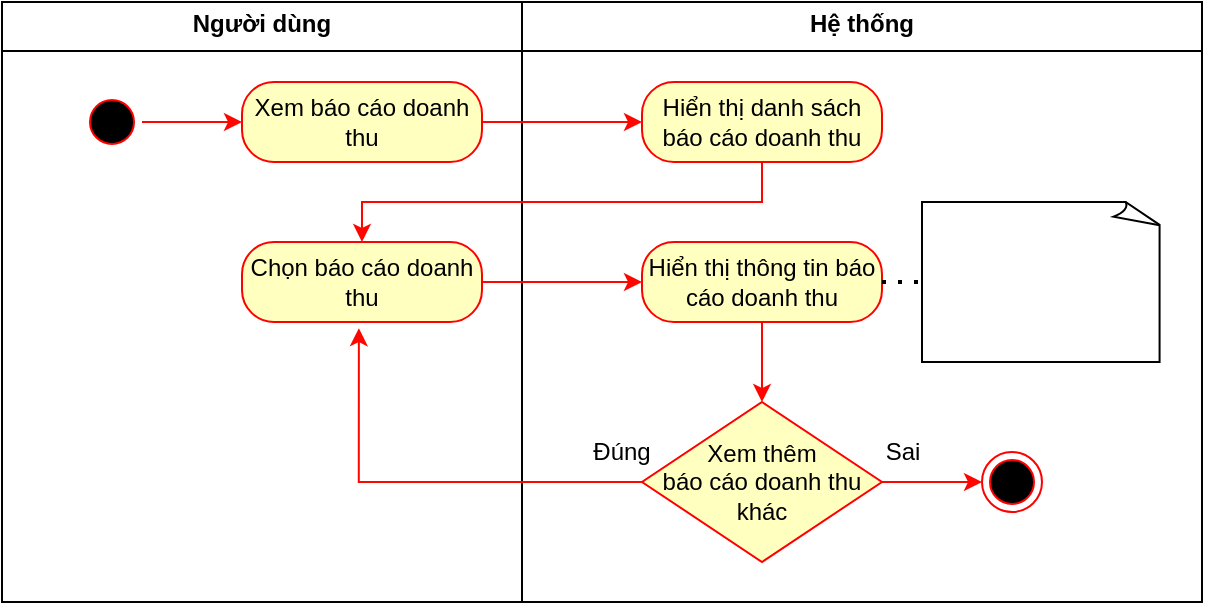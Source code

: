 <mxfile version="26.0.7">
  <diagram name="Page-1" id="tUbvZQ03g2i8eCfW-rza">
    <mxGraphModel dx="976" dy="418" grid="1" gridSize="10" guides="1" tooltips="1" connect="1" arrows="1" fold="1" page="1" pageScale="1" pageWidth="850" pageHeight="1100" math="0" shadow="0">
      <root>
        <mxCell id="0" />
        <mxCell id="1" parent="0" />
        <mxCell id="dfMtilakAesgysmn-Q0U-1" value="&lt;p style=&quot;margin:0px;margin-top:4px;text-align:center;&quot;&gt;&lt;b&gt;Hệ thống&lt;/b&gt;&lt;/p&gt;&lt;hr size=&quot;1&quot; style=&quot;border-style:solid;&quot;&gt;&lt;div style=&quot;height:2px;&quot;&gt;&lt;/div&gt;" style="verticalAlign=top;align=left;overflow=fill;html=1;whiteSpace=wrap;" vertex="1" parent="1">
          <mxGeometry x="260" width="340" height="300" as="geometry" />
        </mxCell>
        <mxCell id="dfMtilakAesgysmn-Q0U-2" value="&lt;p style=&quot;margin:0px;margin-top:4px;text-align:center;&quot;&gt;&lt;b&gt;Người dùng&lt;/b&gt;&lt;/p&gt;&lt;hr size=&quot;1&quot; style=&quot;border-style:solid;&quot;&gt;&lt;div style=&quot;height:2px;&quot;&gt;&lt;/div&gt;" style="verticalAlign=top;align=left;overflow=fill;html=1;whiteSpace=wrap;" vertex="1" parent="1">
          <mxGeometry width="260" height="300" as="geometry" />
        </mxCell>
        <mxCell id="dfMtilakAesgysmn-Q0U-3" value="" style="ellipse;html=1;shape=startState;fillColor=#000000;strokeColor=#ff0000;" vertex="1" parent="1">
          <mxGeometry x="40" y="45" width="30" height="30" as="geometry" />
        </mxCell>
        <mxCell id="dfMtilakAesgysmn-Q0U-4" value="" style="edgeStyle=orthogonalEdgeStyle;rounded=0;orthogonalLoop=1;jettySize=auto;html=1;strokeColor=#FF0500;" edge="1" parent="1" source="dfMtilakAesgysmn-Q0U-3" target="dfMtilakAesgysmn-Q0U-6">
          <mxGeometry relative="1" as="geometry" />
        </mxCell>
        <mxCell id="dfMtilakAesgysmn-Q0U-5" value="" style="edgeStyle=orthogonalEdgeStyle;rounded=0;orthogonalLoop=1;jettySize=auto;html=1;strokeColor=#FF0500;" edge="1" parent="1" source="dfMtilakAesgysmn-Q0U-6" target="dfMtilakAesgysmn-Q0U-8">
          <mxGeometry relative="1" as="geometry" />
        </mxCell>
        <mxCell id="dfMtilakAesgysmn-Q0U-6" value="Xem báo cáo doanh thu" style="rounded=1;whiteSpace=wrap;html=1;arcSize=40;fontColor=#000000;fillColor=#ffffc0;strokeColor=#ff0000;" vertex="1" parent="1">
          <mxGeometry x="120" y="40" width="120" height="40" as="geometry" />
        </mxCell>
        <mxCell id="dfMtilakAesgysmn-Q0U-7" style="edgeStyle=orthogonalEdgeStyle;rounded=0;orthogonalLoop=1;jettySize=auto;html=1;entryX=0.5;entryY=0;entryDx=0;entryDy=0;strokeColor=#FF0500;" edge="1" parent="1" source="dfMtilakAesgysmn-Q0U-8" target="dfMtilakAesgysmn-Q0U-10">
          <mxGeometry relative="1" as="geometry">
            <Array as="points">
              <mxPoint x="380" y="100" />
              <mxPoint x="180" y="100" />
            </Array>
          </mxGeometry>
        </mxCell>
        <mxCell id="dfMtilakAesgysmn-Q0U-8" value="Hiển thị danh sách báo cáo doanh thu" style="rounded=1;whiteSpace=wrap;html=1;arcSize=40;fontColor=#000000;fillColor=#ffffc0;strokeColor=#ff0000;" vertex="1" parent="1">
          <mxGeometry x="320" y="40" width="120" height="40" as="geometry" />
        </mxCell>
        <mxCell id="dfMtilakAesgysmn-Q0U-9" style="edgeStyle=orthogonalEdgeStyle;rounded=0;orthogonalLoop=1;jettySize=auto;html=1;entryX=0;entryY=0.5;entryDx=0;entryDy=0;strokeColor=#FF0500;" edge="1" parent="1" source="dfMtilakAesgysmn-Q0U-10" target="dfMtilakAesgysmn-Q0U-13">
          <mxGeometry relative="1" as="geometry" />
        </mxCell>
        <mxCell id="dfMtilakAesgysmn-Q0U-10" value="Chọn báo cáo doanh thu" style="rounded=1;whiteSpace=wrap;html=1;arcSize=40;fontColor=#000000;fillColor=#ffffc0;strokeColor=#ff0000;" vertex="1" parent="1">
          <mxGeometry x="120" y="120" width="120" height="40" as="geometry" />
        </mxCell>
        <mxCell id="dfMtilakAesgysmn-Q0U-11" value="" style="edgeStyle=orthogonalEdgeStyle;rounded=0;orthogonalLoop=1;jettySize=auto;html=1;" edge="1" parent="1" target="dfMtilakAesgysmn-Q0U-16">
          <mxGeometry relative="1" as="geometry">
            <mxPoint x="380" y="200" as="sourcePoint" />
          </mxGeometry>
        </mxCell>
        <mxCell id="dfMtilakAesgysmn-Q0U-12" style="edgeStyle=orthogonalEdgeStyle;rounded=0;orthogonalLoop=1;jettySize=auto;html=1;entryX=0.5;entryY=0;entryDx=0;entryDy=0;strokeColor=#FF0500;" edge="1" parent="1" source="dfMtilakAesgysmn-Q0U-13" target="dfMtilakAesgysmn-Q0U-16">
          <mxGeometry relative="1" as="geometry" />
        </mxCell>
        <mxCell id="dfMtilakAesgysmn-Q0U-13" value="Hiển thị thông tin báo cáo doanh thu" style="rounded=1;whiteSpace=wrap;html=1;arcSize=40;fontColor=#000000;fillColor=#ffffc0;strokeColor=#ff0000;" vertex="1" parent="1">
          <mxGeometry x="320" y="120" width="120" height="40" as="geometry" />
        </mxCell>
        <mxCell id="dfMtilakAesgysmn-Q0U-14" value="" style="whiteSpace=wrap;html=1;shape=mxgraph.basic.document;align=center;" vertex="1" parent="1">
          <mxGeometry x="460" y="100" width="120" height="80" as="geometry" />
        </mxCell>
        <mxCell id="dfMtilakAesgysmn-Q0U-15" value="" style="edgeStyle=orthogonalEdgeStyle;rounded=0;orthogonalLoop=1;jettySize=auto;html=1;strokeColor=#FF0500;" edge="1" parent="1" source="dfMtilakAesgysmn-Q0U-16" target="dfMtilakAesgysmn-Q0U-18">
          <mxGeometry relative="1" as="geometry" />
        </mxCell>
        <mxCell id="dfMtilakAesgysmn-Q0U-16" value="Xem thêm&lt;br&gt;báo cáo doanh thu khác" style="rhombus;whiteSpace=wrap;html=1;fontColor=#000000;fillColor=#ffffc0;strokeColor=#FF0000;" vertex="1" parent="1">
          <mxGeometry x="320" y="200" width="120" height="80" as="geometry" />
        </mxCell>
        <mxCell id="dfMtilakAesgysmn-Q0U-17" style="edgeStyle=orthogonalEdgeStyle;rounded=0;orthogonalLoop=1;jettySize=auto;html=1;entryX=0.487;entryY=1.077;entryDx=0;entryDy=0;entryPerimeter=0;strokeColor=#FF0500;" edge="1" parent="1" source="dfMtilakAesgysmn-Q0U-16" target="dfMtilakAesgysmn-Q0U-10">
          <mxGeometry relative="1" as="geometry" />
        </mxCell>
        <mxCell id="dfMtilakAesgysmn-Q0U-18" value="" style="ellipse;html=1;shape=endState;fillColor=#000000;strokeColor=#ff0000;" vertex="1" parent="1">
          <mxGeometry x="490" y="225" width="30" height="30" as="geometry" />
        </mxCell>
        <mxCell id="dfMtilakAesgysmn-Q0U-19" value="Đúng" style="text;html=1;align=center;verticalAlign=middle;whiteSpace=wrap;rounded=0;fontFamily=Helvetica;fontSize=12;fontColor=#000000;" vertex="1" parent="1">
          <mxGeometry x="280" y="210" width="60" height="30" as="geometry" />
        </mxCell>
        <mxCell id="dfMtilakAesgysmn-Q0U-20" value="Sai" style="text;html=1;align=center;verticalAlign=middle;resizable=0;points=[];autosize=1;strokeColor=none;fillColor=none;" vertex="1" parent="1">
          <mxGeometry x="430" y="210" width="40" height="30" as="geometry" />
        </mxCell>
        <mxCell id="dfMtilakAesgysmn-Q0U-21" value="" style="endArrow=none;dashed=1;html=1;dashPattern=1 3;strokeWidth=2;rounded=0;entryX=0;entryY=0.5;entryDx=0;entryDy=0;entryPerimeter=0;" edge="1" parent="1" target="dfMtilakAesgysmn-Q0U-14">
          <mxGeometry width="50" height="50" relative="1" as="geometry">
            <mxPoint x="440" y="140" as="sourcePoint" />
            <mxPoint x="490" y="90" as="targetPoint" />
          </mxGeometry>
        </mxCell>
      </root>
    </mxGraphModel>
  </diagram>
</mxfile>
